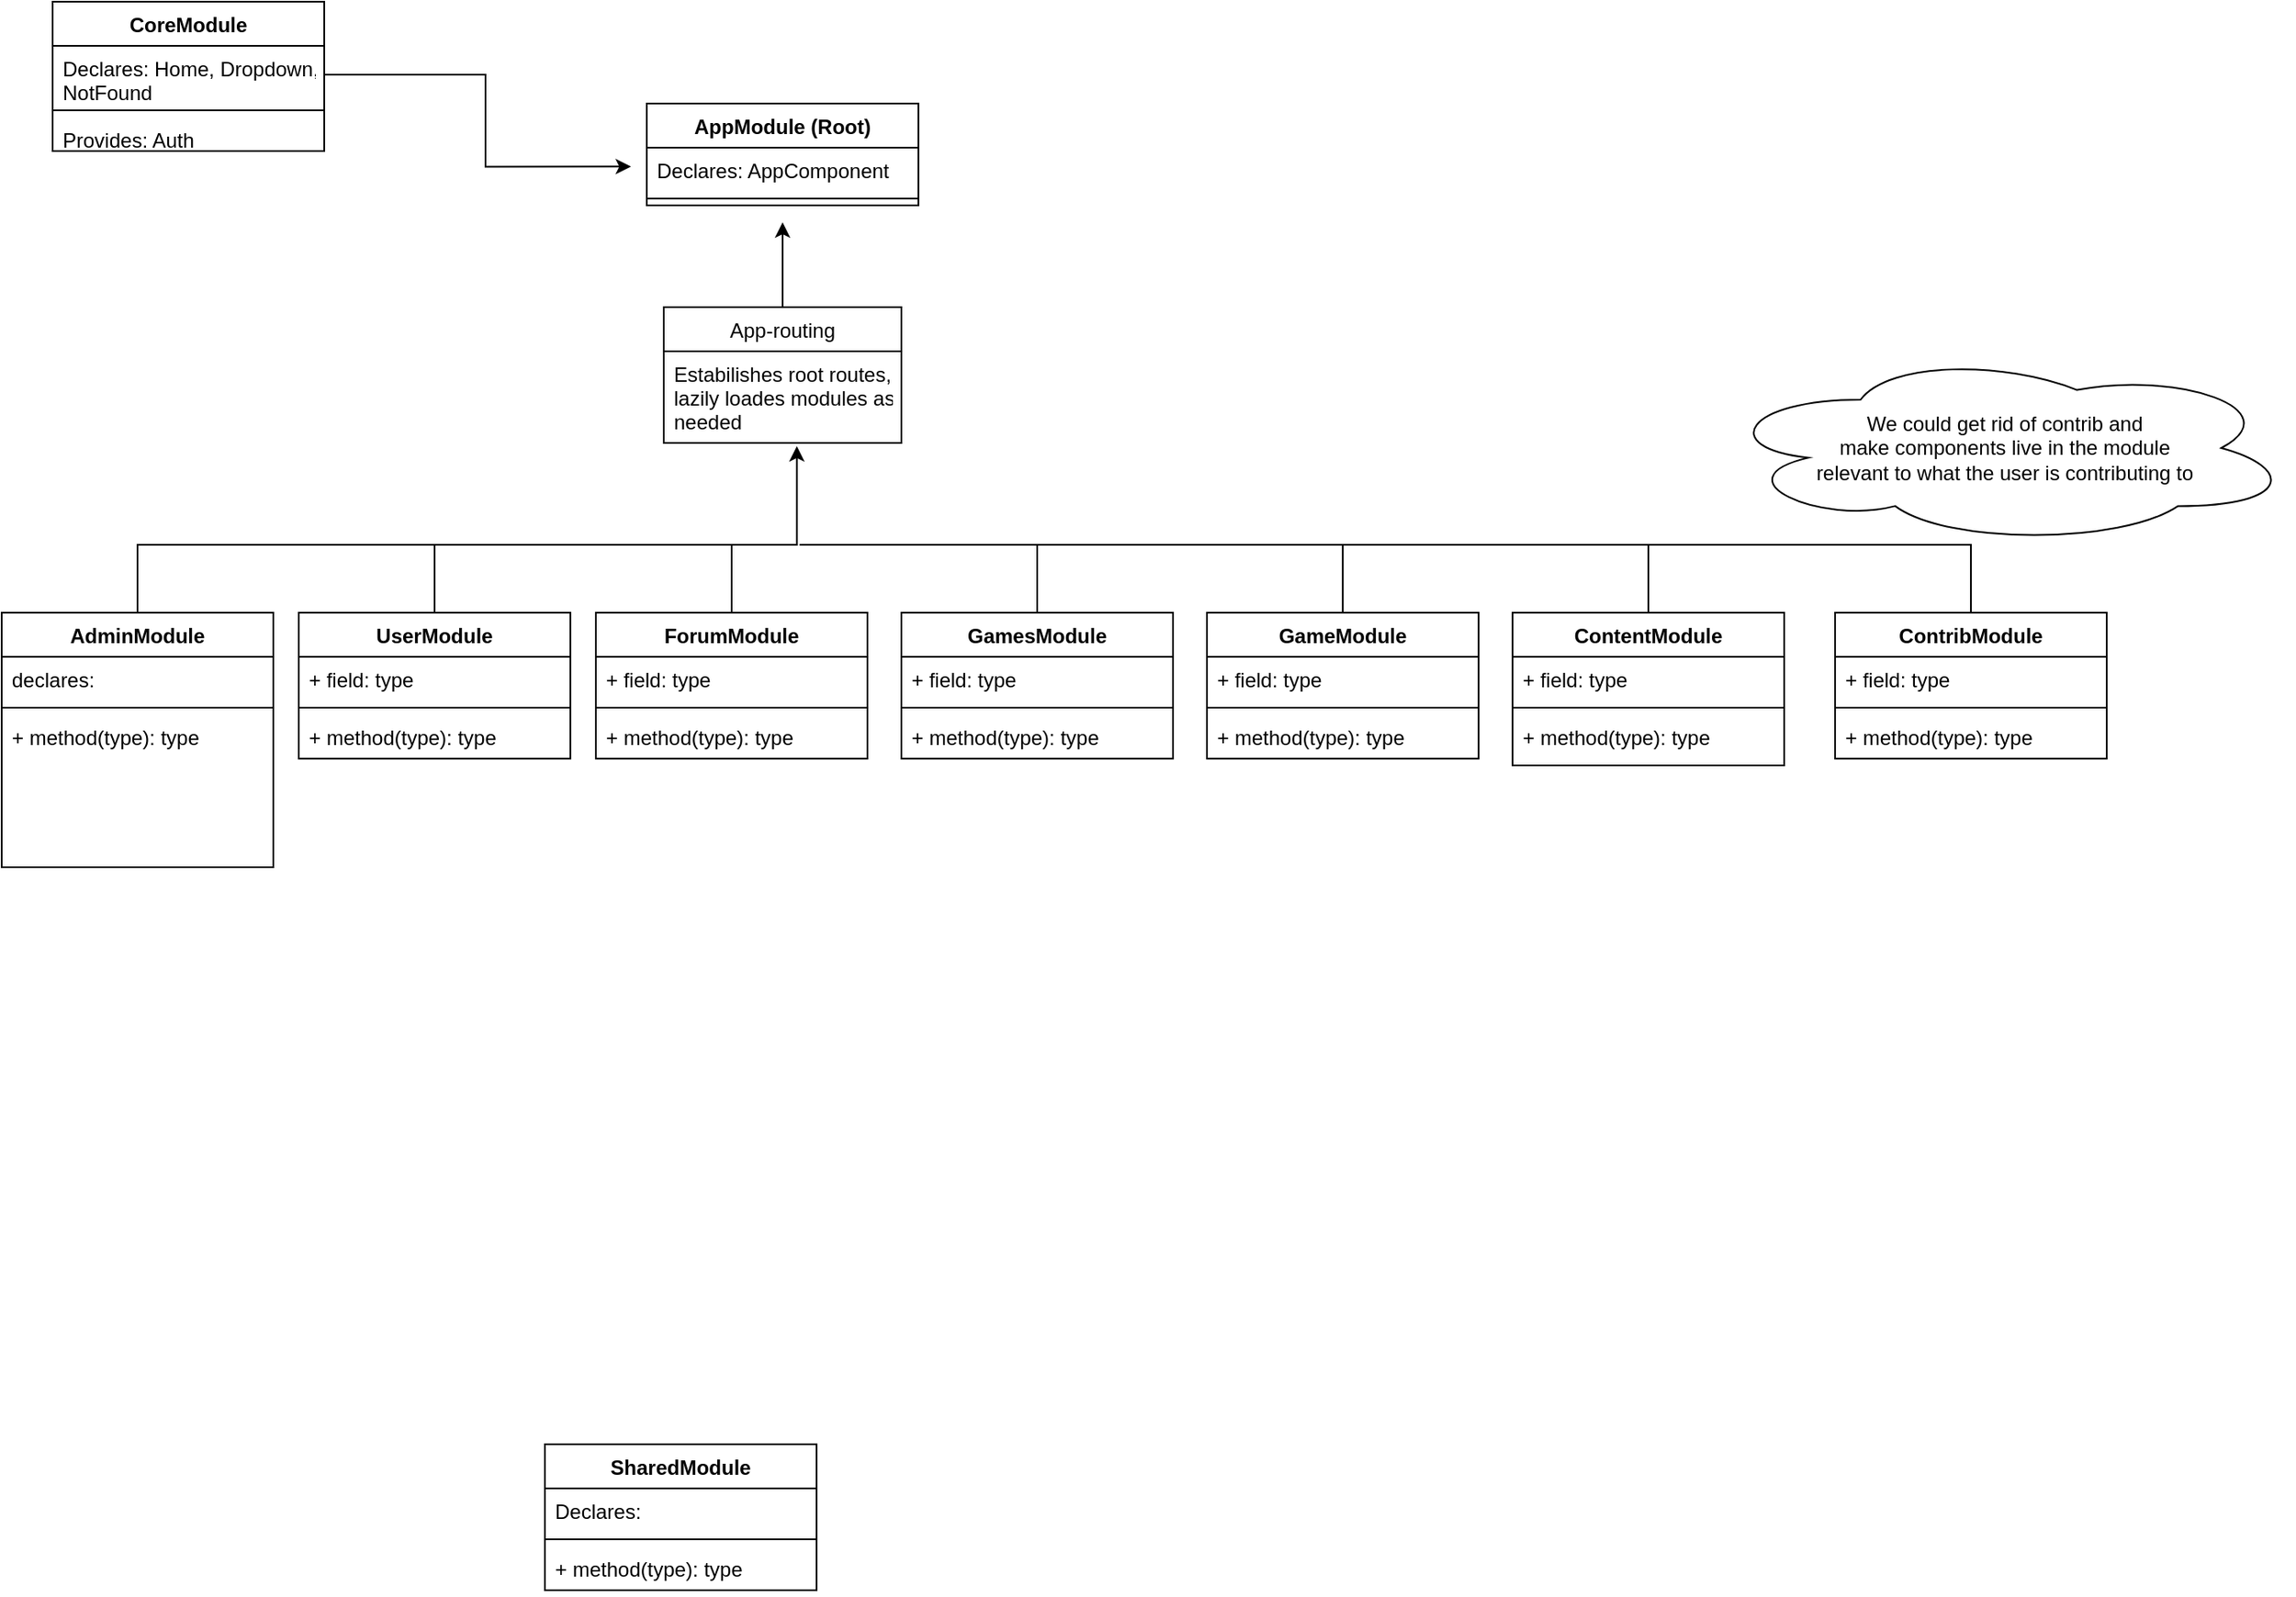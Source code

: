 <mxfile version="14.6.0" type="device"><diagram id="YDZ4DAkkory_xYZWuc3F" name="Page-1"><mxGraphModel dx="2580" dy="2012" grid="1" gridSize="10" guides="1" tooltips="1" connect="1" arrows="1" fold="1" page="1" pageScale="1" pageWidth="850" pageHeight="1100" math="0" shadow="0"><root><mxCell id="0"/><mxCell id="1" parent="0"/><mxCell id="KcAoEb_nWxJq3dwX2HvO-5" value="CoreModule&#xA;" style="swimlane;fontStyle=1;align=center;verticalAlign=top;childLayout=stackLayout;horizontal=1;startSize=26;horizontalStack=0;resizeParent=1;resizeParentMax=0;resizeLast=0;collapsible=1;marginBottom=0;" vertex="1" parent="1"><mxGeometry x="-810" y="-1080" width="160" height="88" as="geometry"/></mxCell><mxCell id="KcAoEb_nWxJq3dwX2HvO-6" value="Declares: Home, Dropdown,&#xA; NotFound" style="text;strokeColor=none;fillColor=none;align=left;verticalAlign=top;spacingLeft=4;spacingRight=4;overflow=hidden;rotatable=0;points=[[0,0.5],[1,0.5]];portConstraint=eastwest;" vertex="1" parent="KcAoEb_nWxJq3dwX2HvO-5"><mxGeometry y="26" width="160" height="34" as="geometry"/></mxCell><mxCell id="KcAoEb_nWxJq3dwX2HvO-7" value="" style="line;strokeWidth=1;fillColor=none;align=left;verticalAlign=middle;spacingTop=-1;spacingLeft=3;spacingRight=3;rotatable=0;labelPosition=right;points=[];portConstraint=eastwest;" vertex="1" parent="KcAoEb_nWxJq3dwX2HvO-5"><mxGeometry y="60" width="160" height="8" as="geometry"/></mxCell><mxCell id="KcAoEb_nWxJq3dwX2HvO-8" value="Provides: Auth" style="text;strokeColor=none;fillColor=none;align=left;verticalAlign=top;spacingLeft=4;spacingRight=4;overflow=hidden;rotatable=0;points=[[0,0.5],[1,0.5]];portConstraint=eastwest;" vertex="1" parent="KcAoEb_nWxJq3dwX2HvO-5"><mxGeometry y="68" width="160" height="20" as="geometry"/></mxCell><mxCell id="KcAoEb_nWxJq3dwX2HvO-17" value="AppModule (Root)" style="swimlane;fontStyle=1;align=center;verticalAlign=top;childLayout=stackLayout;horizontal=1;startSize=26;horizontalStack=0;resizeParent=1;resizeParentMax=0;resizeLast=0;collapsible=1;marginBottom=0;" vertex="1" parent="1"><mxGeometry x="-460" y="-1020" width="160" height="60" as="geometry"/></mxCell><mxCell id="KcAoEb_nWxJq3dwX2HvO-18" value="Declares: AppComponent" style="text;strokeColor=none;fillColor=none;align=left;verticalAlign=top;spacingLeft=4;spacingRight=4;overflow=hidden;rotatable=0;points=[[0,0.5],[1,0.5]];portConstraint=eastwest;" vertex="1" parent="KcAoEb_nWxJq3dwX2HvO-17"><mxGeometry y="26" width="160" height="26" as="geometry"/></mxCell><mxCell id="KcAoEb_nWxJq3dwX2HvO-19" value="" style="line;strokeWidth=1;fillColor=none;align=left;verticalAlign=middle;spacingTop=-1;spacingLeft=3;spacingRight=3;rotatable=0;labelPosition=right;points=[];portConstraint=eastwest;" vertex="1" parent="KcAoEb_nWxJq3dwX2HvO-17"><mxGeometry y="52" width="160" height="8" as="geometry"/></mxCell><mxCell id="KcAoEb_nWxJq3dwX2HvO-31" style="edgeStyle=orthogonalEdgeStyle;rounded=0;orthogonalLoop=1;jettySize=auto;html=1;" edge="1" parent="1" source="KcAoEb_nWxJq3dwX2HvO-21"><mxGeometry relative="1" as="geometry"><mxPoint x="-380" y="-950" as="targetPoint"/></mxGeometry></mxCell><mxCell id="KcAoEb_nWxJq3dwX2HvO-21" value="App-routing" style="swimlane;fontStyle=0;childLayout=stackLayout;horizontal=1;startSize=26;fillColor=none;horizontalStack=0;resizeParent=1;resizeParentMax=0;resizeLast=0;collapsible=1;marginBottom=0;" vertex="1" parent="1"><mxGeometry x="-450" y="-900" width="140" height="80" as="geometry"/></mxCell><mxCell id="KcAoEb_nWxJq3dwX2HvO-23" value="Estabilishes root routes,&#xA;lazily loades modules as&#xA; needed&#xA;" style="text;strokeColor=none;fillColor=none;align=left;verticalAlign=top;spacingLeft=4;spacingRight=4;overflow=hidden;rotatable=0;points=[[0,0.5],[1,0.5]];portConstraint=eastwest;" vertex="1" parent="KcAoEb_nWxJq3dwX2HvO-21"><mxGeometry y="26" width="140" height="54" as="geometry"/></mxCell><mxCell id="KcAoEb_nWxJq3dwX2HvO-25" style="edgeStyle=orthogonalEdgeStyle;rounded=0;orthogonalLoop=1;jettySize=auto;html=1;entryX=-0.058;entryY=0.43;entryDx=0;entryDy=0;entryPerimeter=0;" edge="1" parent="1" source="KcAoEb_nWxJq3dwX2HvO-6" target="KcAoEb_nWxJq3dwX2HvO-18"><mxGeometry relative="1" as="geometry"/></mxCell><mxCell id="KcAoEb_nWxJq3dwX2HvO-32" value="SharedModule" style="swimlane;fontStyle=1;align=center;verticalAlign=top;childLayout=stackLayout;horizontal=1;startSize=26;horizontalStack=0;resizeParent=1;resizeParentMax=0;resizeLast=0;collapsible=1;marginBottom=0;" vertex="1" parent="1"><mxGeometry x="-520" y="-230" width="160" height="86" as="geometry"/></mxCell><mxCell id="KcAoEb_nWxJq3dwX2HvO-33" value="Declares:" style="text;strokeColor=none;fillColor=none;align=left;verticalAlign=top;spacingLeft=4;spacingRight=4;overflow=hidden;rotatable=0;points=[[0,0.5],[1,0.5]];portConstraint=eastwest;" vertex="1" parent="KcAoEb_nWxJq3dwX2HvO-32"><mxGeometry y="26" width="160" height="26" as="geometry"/></mxCell><mxCell id="KcAoEb_nWxJq3dwX2HvO-34" value="" style="line;strokeWidth=1;fillColor=none;align=left;verticalAlign=middle;spacingTop=-1;spacingLeft=3;spacingRight=3;rotatable=0;labelPosition=right;points=[];portConstraint=eastwest;" vertex="1" parent="KcAoEb_nWxJq3dwX2HvO-32"><mxGeometry y="52" width="160" height="8" as="geometry"/></mxCell><mxCell id="KcAoEb_nWxJq3dwX2HvO-35" value="+ method(type): type" style="text;strokeColor=none;fillColor=none;align=left;verticalAlign=top;spacingLeft=4;spacingRight=4;overflow=hidden;rotatable=0;points=[[0,0.5],[1,0.5]];portConstraint=eastwest;" vertex="1" parent="KcAoEb_nWxJq3dwX2HvO-32"><mxGeometry y="60" width="160" height="26" as="geometry"/></mxCell><mxCell id="KcAoEb_nWxJq3dwX2HvO-65" style="edgeStyle=orthogonalEdgeStyle;rounded=0;orthogonalLoop=1;jettySize=auto;html=1;entryX=0.56;entryY=1.035;entryDx=0;entryDy=0;entryPerimeter=0;" edge="1" parent="1" source="KcAoEb_nWxJq3dwX2HvO-36" target="KcAoEb_nWxJq3dwX2HvO-23"><mxGeometry relative="1" as="geometry"><mxPoint x="-720.0" y="-790" as="targetPoint"/><Array as="points"><mxPoint x="-760" y="-760"/><mxPoint x="-372" y="-760"/></Array></mxGeometry></mxCell><mxCell id="KcAoEb_nWxJq3dwX2HvO-36" value="AdminModule" style="swimlane;fontStyle=1;align=center;verticalAlign=top;childLayout=stackLayout;horizontal=1;startSize=26;horizontalStack=0;resizeParent=1;resizeParentMax=0;resizeLast=0;collapsible=1;marginBottom=0;" vertex="1" parent="1"><mxGeometry x="-840" y="-720" width="160" height="150" as="geometry"/></mxCell><mxCell id="KcAoEb_nWxJq3dwX2HvO-37" value="declares:" style="text;strokeColor=none;fillColor=none;align=left;verticalAlign=top;spacingLeft=4;spacingRight=4;overflow=hidden;rotatable=0;points=[[0,0.5],[1,0.5]];portConstraint=eastwest;" vertex="1" parent="KcAoEb_nWxJq3dwX2HvO-36"><mxGeometry y="26" width="160" height="26" as="geometry"/></mxCell><mxCell id="KcAoEb_nWxJq3dwX2HvO-38" value="" style="line;strokeWidth=1;fillColor=none;align=left;verticalAlign=middle;spacingTop=-1;spacingLeft=3;spacingRight=3;rotatable=0;labelPosition=right;points=[];portConstraint=eastwest;" vertex="1" parent="KcAoEb_nWxJq3dwX2HvO-36"><mxGeometry y="52" width="160" height="8" as="geometry"/></mxCell><mxCell id="KcAoEb_nWxJq3dwX2HvO-39" value="+ method(type): type" style="text;strokeColor=none;fillColor=none;align=left;verticalAlign=top;spacingLeft=4;spacingRight=4;overflow=hidden;rotatable=0;points=[[0,0.5],[1,0.5]];portConstraint=eastwest;" vertex="1" parent="KcAoEb_nWxJq3dwX2HvO-36"><mxGeometry y="60" width="160" height="90" as="geometry"/></mxCell><mxCell id="KcAoEb_nWxJq3dwX2HvO-67" style="edgeStyle=orthogonalEdgeStyle;rounded=0;orthogonalLoop=1;jettySize=auto;html=1;endArrow=none;endFill=0;" edge="1" parent="1" source="KcAoEb_nWxJq3dwX2HvO-40"><mxGeometry relative="1" as="geometry"><mxPoint x="-585" y="-760" as="targetPoint"/></mxGeometry></mxCell><mxCell id="KcAoEb_nWxJq3dwX2HvO-40" value="UserModule" style="swimlane;fontStyle=1;align=center;verticalAlign=top;childLayout=stackLayout;horizontal=1;startSize=26;horizontalStack=0;resizeParent=1;resizeParentMax=0;resizeLast=0;collapsible=1;marginBottom=0;" vertex="1" parent="1"><mxGeometry x="-665" y="-720" width="160" height="86" as="geometry"/></mxCell><mxCell id="KcAoEb_nWxJq3dwX2HvO-41" value="+ field: type" style="text;strokeColor=none;fillColor=none;align=left;verticalAlign=top;spacingLeft=4;spacingRight=4;overflow=hidden;rotatable=0;points=[[0,0.5],[1,0.5]];portConstraint=eastwest;" vertex="1" parent="KcAoEb_nWxJq3dwX2HvO-40"><mxGeometry y="26" width="160" height="26" as="geometry"/></mxCell><mxCell id="KcAoEb_nWxJq3dwX2HvO-42" value="" style="line;strokeWidth=1;fillColor=none;align=left;verticalAlign=middle;spacingTop=-1;spacingLeft=3;spacingRight=3;rotatable=0;labelPosition=right;points=[];portConstraint=eastwest;" vertex="1" parent="KcAoEb_nWxJq3dwX2HvO-40"><mxGeometry y="52" width="160" height="8" as="geometry"/></mxCell><mxCell id="KcAoEb_nWxJq3dwX2HvO-43" value="+ method(type): type" style="text;strokeColor=none;fillColor=none;align=left;verticalAlign=top;spacingLeft=4;spacingRight=4;overflow=hidden;rotatable=0;points=[[0,0.5],[1,0.5]];portConstraint=eastwest;" vertex="1" parent="KcAoEb_nWxJq3dwX2HvO-40"><mxGeometry y="60" width="160" height="26" as="geometry"/></mxCell><mxCell id="KcAoEb_nWxJq3dwX2HvO-68" style="edgeStyle=orthogonalEdgeStyle;rounded=0;orthogonalLoop=1;jettySize=auto;html=1;endArrow=none;endFill=0;" edge="1" parent="1" source="KcAoEb_nWxJq3dwX2HvO-44"><mxGeometry relative="1" as="geometry"><mxPoint x="-410" y="-760" as="targetPoint"/></mxGeometry></mxCell><mxCell id="KcAoEb_nWxJq3dwX2HvO-44" value="ForumModule" style="swimlane;fontStyle=1;align=center;verticalAlign=top;childLayout=stackLayout;horizontal=1;startSize=26;horizontalStack=0;resizeParent=1;resizeParentMax=0;resizeLast=0;collapsible=1;marginBottom=0;" vertex="1" parent="1"><mxGeometry x="-490" y="-720" width="160" height="86" as="geometry"/></mxCell><mxCell id="KcAoEb_nWxJq3dwX2HvO-45" value="+ field: type" style="text;strokeColor=none;fillColor=none;align=left;verticalAlign=top;spacingLeft=4;spacingRight=4;overflow=hidden;rotatable=0;points=[[0,0.5],[1,0.5]];portConstraint=eastwest;" vertex="1" parent="KcAoEb_nWxJq3dwX2HvO-44"><mxGeometry y="26" width="160" height="26" as="geometry"/></mxCell><mxCell id="KcAoEb_nWxJq3dwX2HvO-46" value="" style="line;strokeWidth=1;fillColor=none;align=left;verticalAlign=middle;spacingTop=-1;spacingLeft=3;spacingRight=3;rotatable=0;labelPosition=right;points=[];portConstraint=eastwest;" vertex="1" parent="KcAoEb_nWxJq3dwX2HvO-44"><mxGeometry y="52" width="160" height="8" as="geometry"/></mxCell><mxCell id="KcAoEb_nWxJq3dwX2HvO-47" value="+ method(type): type" style="text;strokeColor=none;fillColor=none;align=left;verticalAlign=top;spacingLeft=4;spacingRight=4;overflow=hidden;rotatable=0;points=[[0,0.5],[1,0.5]];portConstraint=eastwest;" vertex="1" parent="KcAoEb_nWxJq3dwX2HvO-44"><mxGeometry y="60" width="160" height="26" as="geometry"/></mxCell><mxCell id="KcAoEb_nWxJq3dwX2HvO-69" style="edgeStyle=orthogonalEdgeStyle;rounded=0;orthogonalLoop=1;jettySize=auto;html=1;endArrow=none;endFill=0;" edge="1" parent="1" source="KcAoEb_nWxJq3dwX2HvO-48"><mxGeometry relative="1" as="geometry"><mxPoint x="-230" y="-760" as="targetPoint"/></mxGeometry></mxCell><mxCell id="KcAoEb_nWxJq3dwX2HvO-48" value="GamesModule" style="swimlane;fontStyle=1;align=center;verticalAlign=top;childLayout=stackLayout;horizontal=1;startSize=26;horizontalStack=0;resizeParent=1;resizeParentMax=0;resizeLast=0;collapsible=1;marginBottom=0;" vertex="1" parent="1"><mxGeometry x="-310" y="-720" width="160" height="86" as="geometry"/></mxCell><mxCell id="KcAoEb_nWxJq3dwX2HvO-49" value="+ field: type" style="text;strokeColor=none;fillColor=none;align=left;verticalAlign=top;spacingLeft=4;spacingRight=4;overflow=hidden;rotatable=0;points=[[0,0.5],[1,0.5]];portConstraint=eastwest;" vertex="1" parent="KcAoEb_nWxJq3dwX2HvO-48"><mxGeometry y="26" width="160" height="26" as="geometry"/></mxCell><mxCell id="KcAoEb_nWxJq3dwX2HvO-50" value="" style="line;strokeWidth=1;fillColor=none;align=left;verticalAlign=middle;spacingTop=-1;spacingLeft=3;spacingRight=3;rotatable=0;labelPosition=right;points=[];portConstraint=eastwest;" vertex="1" parent="KcAoEb_nWxJq3dwX2HvO-48"><mxGeometry y="52" width="160" height="8" as="geometry"/></mxCell><mxCell id="KcAoEb_nWxJq3dwX2HvO-51" value="+ method(type): type" style="text;strokeColor=none;fillColor=none;align=left;verticalAlign=top;spacingLeft=4;spacingRight=4;overflow=hidden;rotatable=0;points=[[0,0.5],[1,0.5]];portConstraint=eastwest;" vertex="1" parent="KcAoEb_nWxJq3dwX2HvO-48"><mxGeometry y="60" width="160" height="26" as="geometry"/></mxCell><mxCell id="KcAoEb_nWxJq3dwX2HvO-70" style="edgeStyle=orthogonalEdgeStyle;rounded=0;orthogonalLoop=1;jettySize=auto;html=1;endArrow=none;endFill=0;" edge="1" parent="1" source="KcAoEb_nWxJq3dwX2HvO-52"><mxGeometry relative="1" as="geometry"><mxPoint x="-50" y="-760" as="targetPoint"/></mxGeometry></mxCell><mxCell id="KcAoEb_nWxJq3dwX2HvO-52" value="GameModule" style="swimlane;fontStyle=1;align=center;verticalAlign=top;childLayout=stackLayout;horizontal=1;startSize=26;horizontalStack=0;resizeParent=1;resizeParentMax=0;resizeLast=0;collapsible=1;marginBottom=0;" vertex="1" parent="1"><mxGeometry x="-130" y="-720" width="160" height="86" as="geometry"/></mxCell><mxCell id="KcAoEb_nWxJq3dwX2HvO-53" value="+ field: type" style="text;strokeColor=none;fillColor=none;align=left;verticalAlign=top;spacingLeft=4;spacingRight=4;overflow=hidden;rotatable=0;points=[[0,0.5],[1,0.5]];portConstraint=eastwest;" vertex="1" parent="KcAoEb_nWxJq3dwX2HvO-52"><mxGeometry y="26" width="160" height="26" as="geometry"/></mxCell><mxCell id="KcAoEb_nWxJq3dwX2HvO-54" value="" style="line;strokeWidth=1;fillColor=none;align=left;verticalAlign=middle;spacingTop=-1;spacingLeft=3;spacingRight=3;rotatable=0;labelPosition=right;points=[];portConstraint=eastwest;" vertex="1" parent="KcAoEb_nWxJq3dwX2HvO-52"><mxGeometry y="52" width="160" height="8" as="geometry"/></mxCell><mxCell id="KcAoEb_nWxJq3dwX2HvO-55" value="+ method(type): type" style="text;strokeColor=none;fillColor=none;align=left;verticalAlign=top;spacingLeft=4;spacingRight=4;overflow=hidden;rotatable=0;points=[[0,0.5],[1,0.5]];portConstraint=eastwest;" vertex="1" parent="KcAoEb_nWxJq3dwX2HvO-52"><mxGeometry y="60" width="160" height="26" as="geometry"/></mxCell><mxCell id="KcAoEb_nWxJq3dwX2HvO-71" style="edgeStyle=orthogonalEdgeStyle;rounded=0;orthogonalLoop=1;jettySize=auto;html=1;endArrow=none;endFill=0;" edge="1" parent="1" source="KcAoEb_nWxJq3dwX2HvO-56"><mxGeometry relative="1" as="geometry"><mxPoint x="130" y="-760" as="targetPoint"/></mxGeometry></mxCell><mxCell id="KcAoEb_nWxJq3dwX2HvO-56" value="ContentModule" style="swimlane;fontStyle=1;align=center;verticalAlign=top;childLayout=stackLayout;horizontal=1;startSize=26;horizontalStack=0;resizeParent=1;resizeParentMax=0;resizeLast=0;collapsible=1;marginBottom=0;" vertex="1" parent="1"><mxGeometry x="50" y="-720" width="160" height="90" as="geometry"/></mxCell><mxCell id="KcAoEb_nWxJq3dwX2HvO-57" value="+ field: type" style="text;strokeColor=none;fillColor=none;align=left;verticalAlign=top;spacingLeft=4;spacingRight=4;overflow=hidden;rotatable=0;points=[[0,0.5],[1,0.5]];portConstraint=eastwest;" vertex="1" parent="KcAoEb_nWxJq3dwX2HvO-56"><mxGeometry y="26" width="160" height="26" as="geometry"/></mxCell><mxCell id="KcAoEb_nWxJq3dwX2HvO-58" value="" style="line;strokeWidth=1;fillColor=none;align=left;verticalAlign=middle;spacingTop=-1;spacingLeft=3;spacingRight=3;rotatable=0;labelPosition=right;points=[];portConstraint=eastwest;" vertex="1" parent="KcAoEb_nWxJq3dwX2HvO-56"><mxGeometry y="52" width="160" height="8" as="geometry"/></mxCell><mxCell id="KcAoEb_nWxJq3dwX2HvO-59" value="+ method(type): type" style="text;strokeColor=none;fillColor=none;align=left;verticalAlign=top;spacingLeft=4;spacingRight=4;overflow=hidden;rotatable=0;points=[[0,0.5],[1,0.5]];portConstraint=eastwest;" vertex="1" parent="KcAoEb_nWxJq3dwX2HvO-56"><mxGeometry y="60" width="160" height="30" as="geometry"/></mxCell><mxCell id="KcAoEb_nWxJq3dwX2HvO-66" style="edgeStyle=orthogonalEdgeStyle;rounded=0;orthogonalLoop=1;jettySize=auto;html=1;endArrow=none;endFill=0;" edge="1" parent="1" source="KcAoEb_nWxJq3dwX2HvO-60"><mxGeometry relative="1" as="geometry"><mxPoint x="-370" y="-760" as="targetPoint"/><Array as="points"><mxPoint x="320" y="-760"/><mxPoint x="-370" y="-760"/></Array></mxGeometry></mxCell><mxCell id="KcAoEb_nWxJq3dwX2HvO-60" value="ContribModule" style="swimlane;fontStyle=1;align=center;verticalAlign=top;childLayout=stackLayout;horizontal=1;startSize=26;horizontalStack=0;resizeParent=1;resizeParentMax=0;resizeLast=0;collapsible=1;marginBottom=0;" vertex="1" parent="1"><mxGeometry x="240" y="-720" width="160" height="86" as="geometry"/></mxCell><mxCell id="KcAoEb_nWxJq3dwX2HvO-61" value="+ field: type" style="text;strokeColor=none;fillColor=none;align=left;verticalAlign=top;spacingLeft=4;spacingRight=4;overflow=hidden;rotatable=0;points=[[0,0.5],[1,0.5]];portConstraint=eastwest;" vertex="1" parent="KcAoEb_nWxJq3dwX2HvO-60"><mxGeometry y="26" width="160" height="26" as="geometry"/></mxCell><mxCell id="KcAoEb_nWxJq3dwX2HvO-62" value="" style="line;strokeWidth=1;fillColor=none;align=left;verticalAlign=middle;spacingTop=-1;spacingLeft=3;spacingRight=3;rotatable=0;labelPosition=right;points=[];portConstraint=eastwest;" vertex="1" parent="KcAoEb_nWxJq3dwX2HvO-60"><mxGeometry y="52" width="160" height="8" as="geometry"/></mxCell><mxCell id="KcAoEb_nWxJq3dwX2HvO-63" value="+ method(type): type" style="text;strokeColor=none;fillColor=none;align=left;verticalAlign=top;spacingLeft=4;spacingRight=4;overflow=hidden;rotatable=0;points=[[0,0.5],[1,0.5]];portConstraint=eastwest;" vertex="1" parent="KcAoEb_nWxJq3dwX2HvO-60"><mxGeometry y="60" width="160" height="26" as="geometry"/></mxCell><mxCell id="KcAoEb_nWxJq3dwX2HvO-64" value="&lt;div&gt;We could get rid of contrib and&lt;/div&gt;&lt;div&gt;make components live in the module&lt;/div&gt;&lt;div&gt;relevant to what the user is contributing to&lt;br&gt;&lt;/div&gt;" style="ellipse;shape=cloud;whiteSpace=wrap;html=1;" vertex="1" parent="1"><mxGeometry x="170" y="-874" width="340" height="114" as="geometry"/></mxCell></root></mxGraphModel></diagram></mxfile>